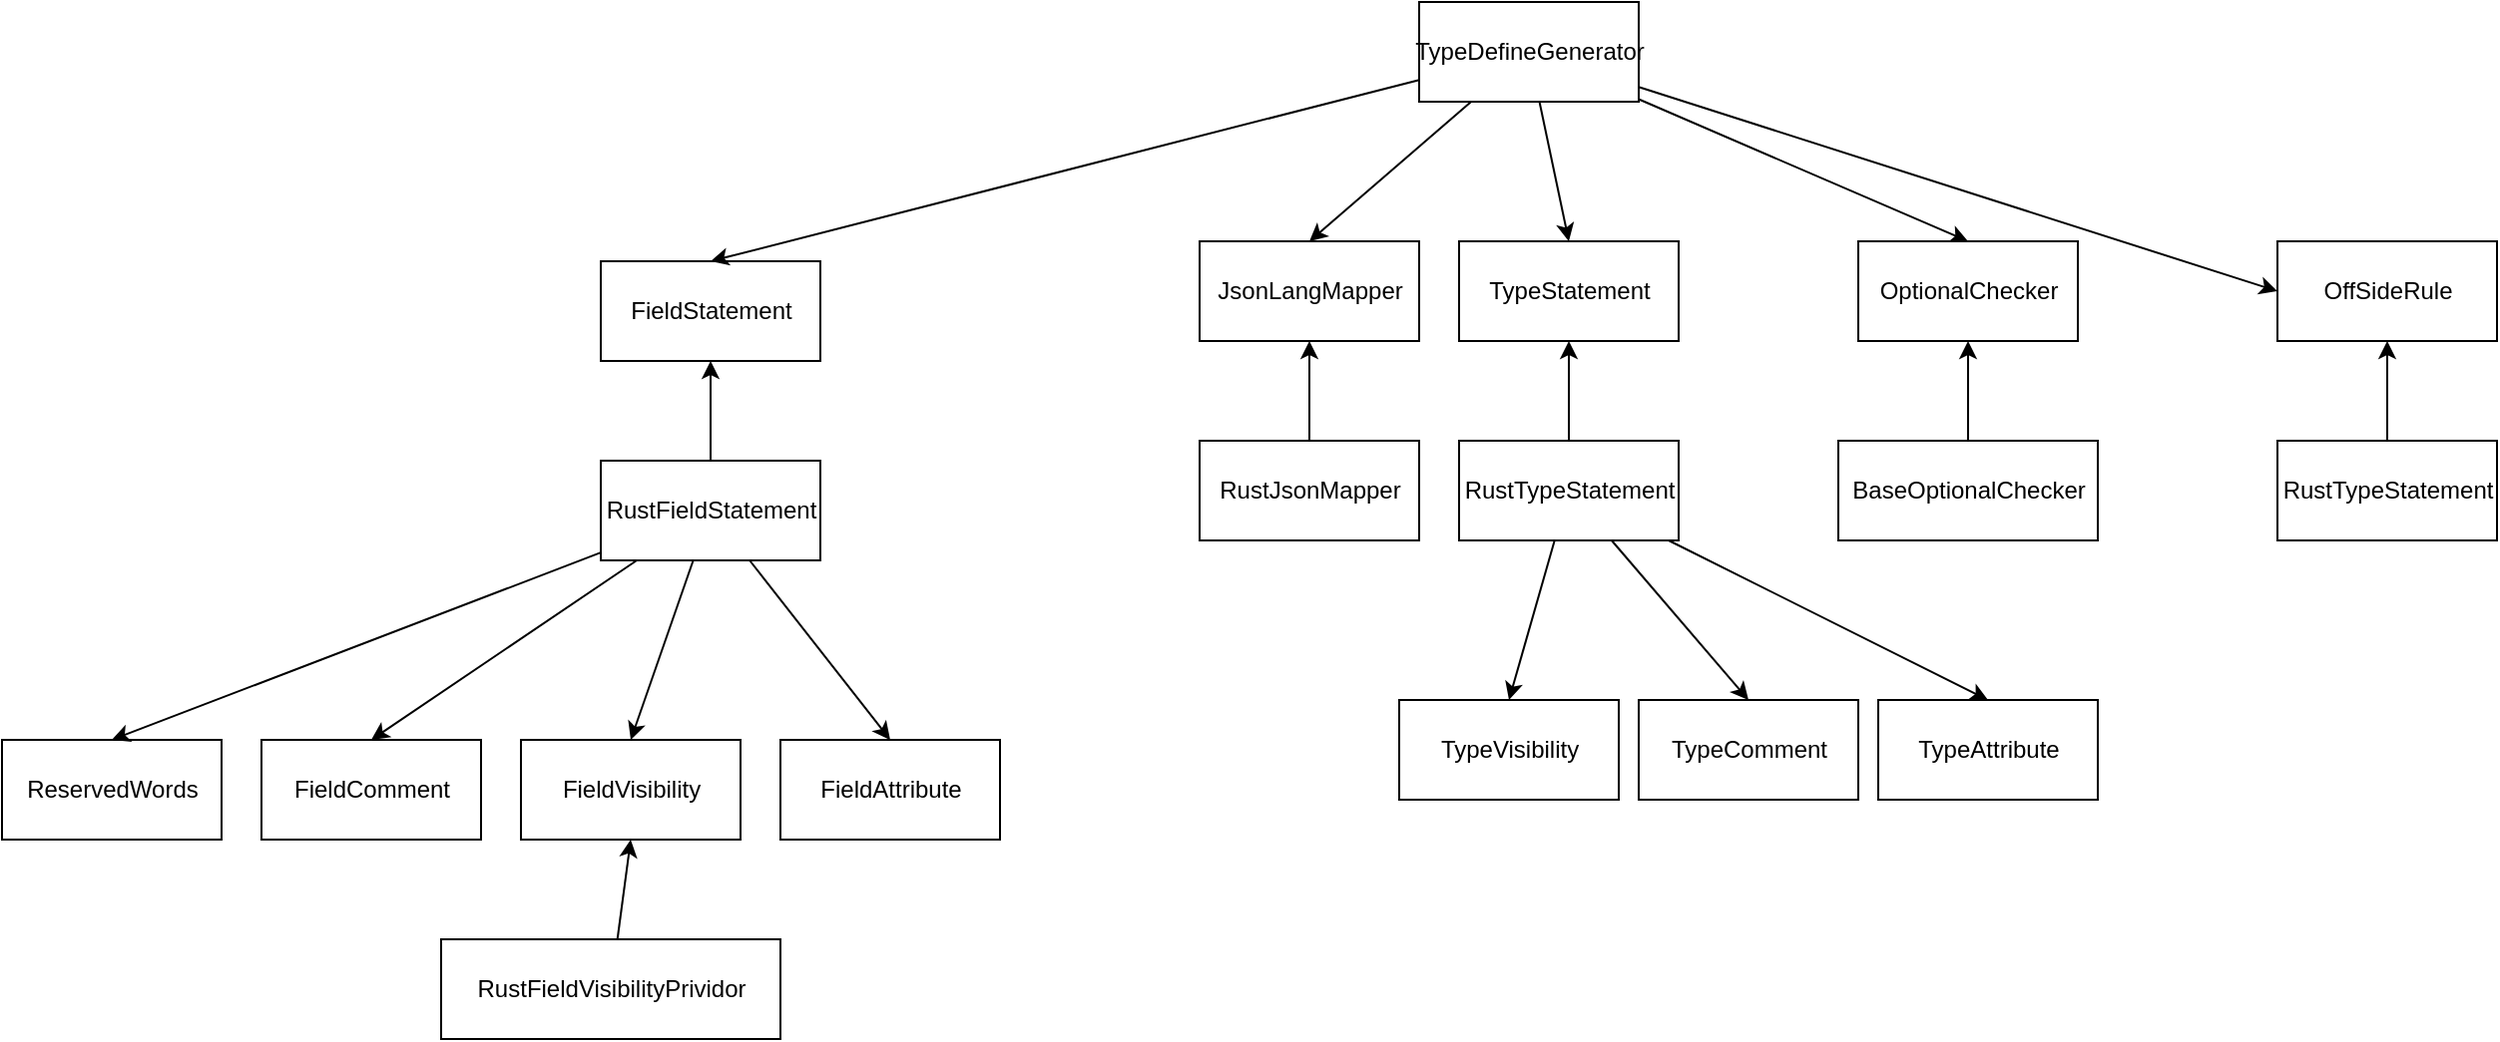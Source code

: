 <mxfile>
    <diagram id="KFrlGRgYa5cEv-i7NDKz" name="Page-1">
        <mxGraphModel dx="2236" dy="2151" grid="1" gridSize="10" guides="1" tooltips="1" connect="1" arrows="1" fold="1" page="1" pageScale="1" pageWidth="827" pageHeight="1169" math="0" shadow="0">
            <root>
                <mxCell id="0"/>
                <mxCell id="1" parent="0"/>
                <mxCell id="2" value="FieldStatement" style="html=1;" vertex="1" parent="1">
                    <mxGeometry x="-250" y="-40" width="110" height="50" as="geometry"/>
                </mxCell>
                <mxCell id="3" value="FieldAttribute" style="html=1;" vertex="1" parent="1">
                    <mxGeometry x="-160" y="200" width="110" height="50" as="geometry"/>
                </mxCell>
                <mxCell id="4" value="FieldComment" style="html=1;" vertex="1" parent="1">
                    <mxGeometry x="-420" y="200" width="110" height="50" as="geometry"/>
                </mxCell>
                <mxCell id="5" value="FieldVisibility" style="html=1;" vertex="1" parent="1">
                    <mxGeometry x="-290" y="200" width="110" height="50" as="geometry"/>
                </mxCell>
                <mxCell id="6" value="OffSideRule" style="html=1;" vertex="1" parent="1">
                    <mxGeometry x="590" y="-50" width="110" height="50" as="geometry"/>
                </mxCell>
                <mxCell id="7" value="JsonLangMapper" style="html=1;" vertex="1" parent="1">
                    <mxGeometry x="50" y="-50" width="110" height="50" as="geometry"/>
                </mxCell>
                <mxCell id="8" value="ReservedWords" style="html=1;" vertex="1" parent="1">
                    <mxGeometry x="-550" y="200" width="110" height="50" as="geometry"/>
                </mxCell>
                <mxCell id="9" value="TypeStatement" style="html=1;" vertex="1" parent="1">
                    <mxGeometry x="180" y="-50" width="110" height="50" as="geometry"/>
                </mxCell>
                <mxCell id="10" value="TypeAttribute" style="html=1;" vertex="1" parent="1">
                    <mxGeometry x="390" y="180" width="110" height="50" as="geometry"/>
                </mxCell>
                <mxCell id="11" value="TypeComment" style="html=1;" vertex="1" parent="1">
                    <mxGeometry x="270" y="180" width="110" height="50" as="geometry"/>
                </mxCell>
                <mxCell id="14" style="edgeStyle=none;html=1;entryX=0.5;entryY=0;entryDx=0;entryDy=0;" edge="1" parent="1" source="12" target="7">
                    <mxGeometry relative="1" as="geometry"/>
                </mxCell>
                <mxCell id="15" style="edgeStyle=none;html=1;entryX=0.5;entryY=0;entryDx=0;entryDy=0;" edge="1" parent="1" source="12" target="9">
                    <mxGeometry relative="1" as="geometry"/>
                </mxCell>
                <mxCell id="18" style="edgeStyle=none;html=1;entryX=0.5;entryY=0;entryDx=0;entryDy=0;" edge="1" parent="1" source="12" target="16">
                    <mxGeometry relative="1" as="geometry"/>
                </mxCell>
                <mxCell id="23" style="edgeStyle=none;html=1;entryX=0.5;entryY=0;entryDx=0;entryDy=0;" edge="1" parent="1" source="12" target="2">
                    <mxGeometry relative="1" as="geometry"/>
                </mxCell>
                <mxCell id="25" style="edgeStyle=none;html=1;entryX=0;entryY=0.5;entryDx=0;entryDy=0;" edge="1" parent="1" source="12" target="6">
                    <mxGeometry relative="1" as="geometry"/>
                </mxCell>
                <mxCell id="12" value="TypeDefineGenerator" style="html=1;" vertex="1" parent="1">
                    <mxGeometry x="160" y="-170" width="110" height="50" as="geometry"/>
                </mxCell>
                <mxCell id="16" value="OptionalChecker" style="html=1;" vertex="1" parent="1">
                    <mxGeometry x="380" y="-50" width="110" height="50" as="geometry"/>
                </mxCell>
                <mxCell id="27" style="edgeStyle=none;html=1;entryX=0.5;entryY=1;entryDx=0;entryDy=0;" edge="1" parent="1" source="26" target="2">
                    <mxGeometry relative="1" as="geometry"/>
                </mxCell>
                <mxCell id="30" style="edgeStyle=none;html=1;entryX=0.5;entryY=0;entryDx=0;entryDy=0;" edge="1" parent="1" source="26" target="5">
                    <mxGeometry relative="1" as="geometry"/>
                </mxCell>
                <mxCell id="35" style="edgeStyle=none;html=1;entryX=0.5;entryY=0;entryDx=0;entryDy=0;" edge="1" parent="1" source="26" target="3">
                    <mxGeometry relative="1" as="geometry"/>
                </mxCell>
                <mxCell id="36" style="edgeStyle=none;html=1;entryX=0.5;entryY=0;entryDx=0;entryDy=0;" edge="1" parent="1" source="26" target="4">
                    <mxGeometry relative="1" as="geometry"/>
                </mxCell>
                <mxCell id="37" style="edgeStyle=none;html=1;entryX=0.5;entryY=0;entryDx=0;entryDy=0;" edge="1" parent="1" source="26" target="8">
                    <mxGeometry relative="1" as="geometry"/>
                </mxCell>
                <mxCell id="26" value="RustFieldStatement" style="html=1;" vertex="1" parent="1">
                    <mxGeometry x="-250" y="60" width="110" height="50" as="geometry"/>
                </mxCell>
                <mxCell id="29" style="edgeStyle=none;html=1;entryX=0.5;entryY=1;entryDx=0;entryDy=0;" edge="1" parent="1" source="28" target="5">
                    <mxGeometry relative="1" as="geometry"/>
                </mxCell>
                <mxCell id="28" value="RustFieldVisibilityPrividor" style="html=1;" vertex="1" parent="1">
                    <mxGeometry x="-330" y="300" width="170" height="50" as="geometry"/>
                </mxCell>
                <mxCell id="32" style="edgeStyle=none;html=1;entryX=0.5;entryY=1;entryDx=0;entryDy=0;" edge="1" parent="1" source="31" target="9">
                    <mxGeometry relative="1" as="geometry"/>
                </mxCell>
                <mxCell id="34" style="edgeStyle=none;html=1;entryX=0.5;entryY=0;entryDx=0;entryDy=0;" edge="1" parent="1" source="31" target="11">
                    <mxGeometry relative="1" as="geometry"/>
                </mxCell>
                <mxCell id="39" style="edgeStyle=none;html=1;entryX=0.5;entryY=0;entryDx=0;entryDy=0;" edge="1" parent="1" source="31" target="38">
                    <mxGeometry relative="1" as="geometry"/>
                </mxCell>
                <mxCell id="40" style="edgeStyle=none;html=1;entryX=0.5;entryY=0;entryDx=0;entryDy=0;" edge="1" parent="1" source="31" target="10">
                    <mxGeometry relative="1" as="geometry"/>
                </mxCell>
                <mxCell id="31" value="RustTypeStatement" style="html=1;" vertex="1" parent="1">
                    <mxGeometry x="180" y="50" width="110" height="50" as="geometry"/>
                </mxCell>
                <mxCell id="38" value="TypeVisibility" style="html=1;" vertex="1" parent="1">
                    <mxGeometry x="150" y="180" width="110" height="50" as="geometry"/>
                </mxCell>
                <mxCell id="43" style="edgeStyle=none;html=1;entryX=0.5;entryY=1;entryDx=0;entryDy=0;" edge="1" parent="1" source="41" target="6">
                    <mxGeometry relative="1" as="geometry"/>
                </mxCell>
                <mxCell id="41" value="RustTypeStatement" style="html=1;" vertex="1" parent="1">
                    <mxGeometry x="590" y="50" width="110" height="50" as="geometry"/>
                </mxCell>
                <mxCell id="45" style="edgeStyle=none;html=1;entryX=0.5;entryY=1;entryDx=0;entryDy=0;" edge="1" parent="1" source="44" target="16">
                    <mxGeometry relative="1" as="geometry"/>
                </mxCell>
                <mxCell id="44" value="BaseOptionalChecker" style="html=1;" vertex="1" parent="1">
                    <mxGeometry x="370" y="50" width="130" height="50" as="geometry"/>
                </mxCell>
                <mxCell id="48" style="edgeStyle=none;html=1;entryX=0.5;entryY=1;entryDx=0;entryDy=0;" edge="1" parent="1" source="46" target="7">
                    <mxGeometry relative="1" as="geometry"/>
                </mxCell>
                <mxCell id="46" value="RustJsonMapper" style="html=1;" vertex="1" parent="1">
                    <mxGeometry x="50" y="50" width="110" height="50" as="geometry"/>
                </mxCell>
            </root>
        </mxGraphModel>
    </diagram>
</mxfile>